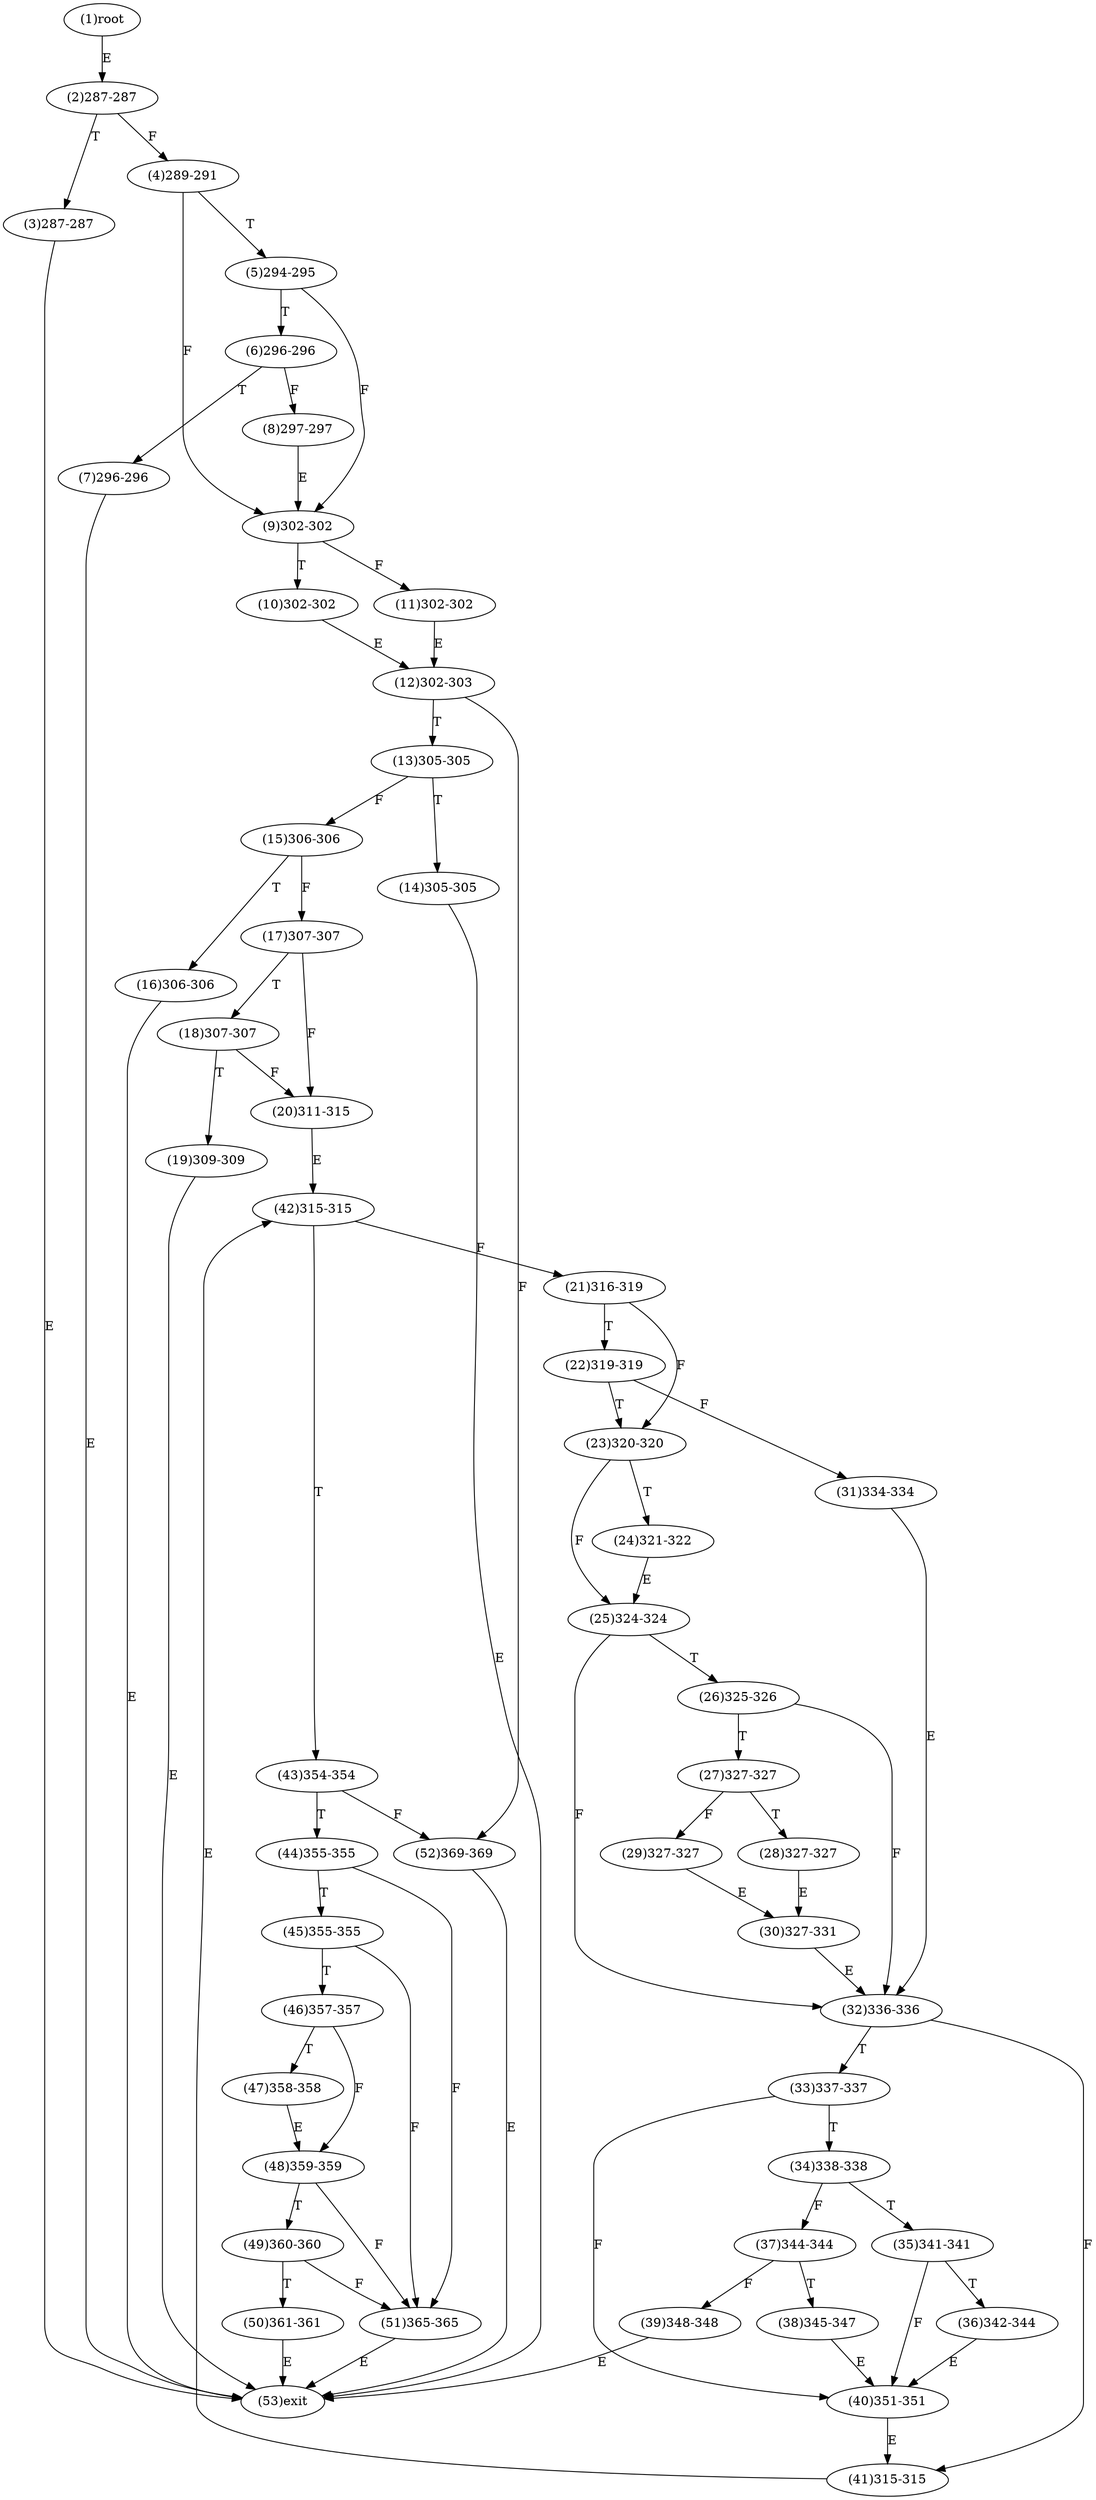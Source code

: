 digraph "" { 
1[ label="(1)root"];
2[ label="(2)287-287"];
3[ label="(3)287-287"];
4[ label="(4)289-291"];
5[ label="(5)294-295"];
6[ label="(6)296-296"];
7[ label="(7)296-296"];
8[ label="(8)297-297"];
9[ label="(9)302-302"];
10[ label="(10)302-302"];
11[ label="(11)302-302"];
12[ label="(12)302-303"];
13[ label="(13)305-305"];
14[ label="(14)305-305"];
15[ label="(15)306-306"];
17[ label="(17)307-307"];
16[ label="(16)306-306"];
19[ label="(19)309-309"];
18[ label="(18)307-307"];
21[ label="(21)316-319"];
20[ label="(20)311-315"];
23[ label="(23)320-320"];
22[ label="(22)319-319"];
25[ label="(25)324-324"];
24[ label="(24)321-322"];
27[ label="(27)327-327"];
26[ label="(26)325-326"];
29[ label="(29)327-327"];
28[ label="(28)327-327"];
31[ label="(31)334-334"];
30[ label="(30)327-331"];
34[ label="(34)338-338"];
35[ label="(35)341-341"];
32[ label="(32)336-336"];
33[ label="(33)337-337"];
38[ label="(38)345-347"];
39[ label="(39)348-348"];
36[ label="(36)342-344"];
37[ label="(37)344-344"];
42[ label="(42)315-315"];
43[ label="(43)354-354"];
40[ label="(40)351-351"];
41[ label="(41)315-315"];
46[ label="(46)357-357"];
47[ label="(47)358-358"];
44[ label="(44)355-355"];
45[ label="(45)355-355"];
51[ label="(51)365-365"];
50[ label="(50)361-361"];
49[ label="(49)360-360"];
48[ label="(48)359-359"];
53[ label="(53)exit"];
52[ label="(52)369-369"];
1->2[ label="E"];
2->4[ label="F"];
2->3[ label="T"];
3->53[ label="E"];
4->9[ label="F"];
4->5[ label="T"];
5->9[ label="F"];
5->6[ label="T"];
6->8[ label="F"];
6->7[ label="T"];
7->53[ label="E"];
8->9[ label="E"];
9->11[ label="F"];
9->10[ label="T"];
10->12[ label="E"];
11->12[ label="E"];
12->52[ label="F"];
12->13[ label="T"];
13->15[ label="F"];
13->14[ label="T"];
14->53[ label="E"];
15->17[ label="F"];
15->16[ label="T"];
16->53[ label="E"];
17->20[ label="F"];
17->18[ label="T"];
18->20[ label="F"];
18->19[ label="T"];
19->53[ label="E"];
20->42[ label="E"];
21->23[ label="F"];
21->22[ label="T"];
22->31[ label="F"];
22->23[ label="T"];
23->25[ label="F"];
23->24[ label="T"];
24->25[ label="E"];
25->32[ label="F"];
25->26[ label="T"];
26->32[ label="F"];
26->27[ label="T"];
27->29[ label="F"];
27->28[ label="T"];
28->30[ label="E"];
29->30[ label="E"];
30->32[ label="E"];
31->32[ label="E"];
32->41[ label="F"];
32->33[ label="T"];
33->40[ label="F"];
33->34[ label="T"];
34->37[ label="F"];
34->35[ label="T"];
35->40[ label="F"];
35->36[ label="T"];
36->40[ label="E"];
37->39[ label="F"];
37->38[ label="T"];
38->40[ label="E"];
39->53[ label="E"];
40->41[ label="E"];
41->42[ label="E"];
42->21[ label="F"];
42->43[ label="T"];
43->52[ label="F"];
43->44[ label="T"];
44->51[ label="F"];
44->45[ label="T"];
45->51[ label="F"];
45->46[ label="T"];
46->48[ label="F"];
46->47[ label="T"];
47->48[ label="E"];
48->51[ label="F"];
48->49[ label="T"];
49->51[ label="F"];
49->50[ label="T"];
50->53[ label="E"];
51->53[ label="E"];
52->53[ label="E"];
}